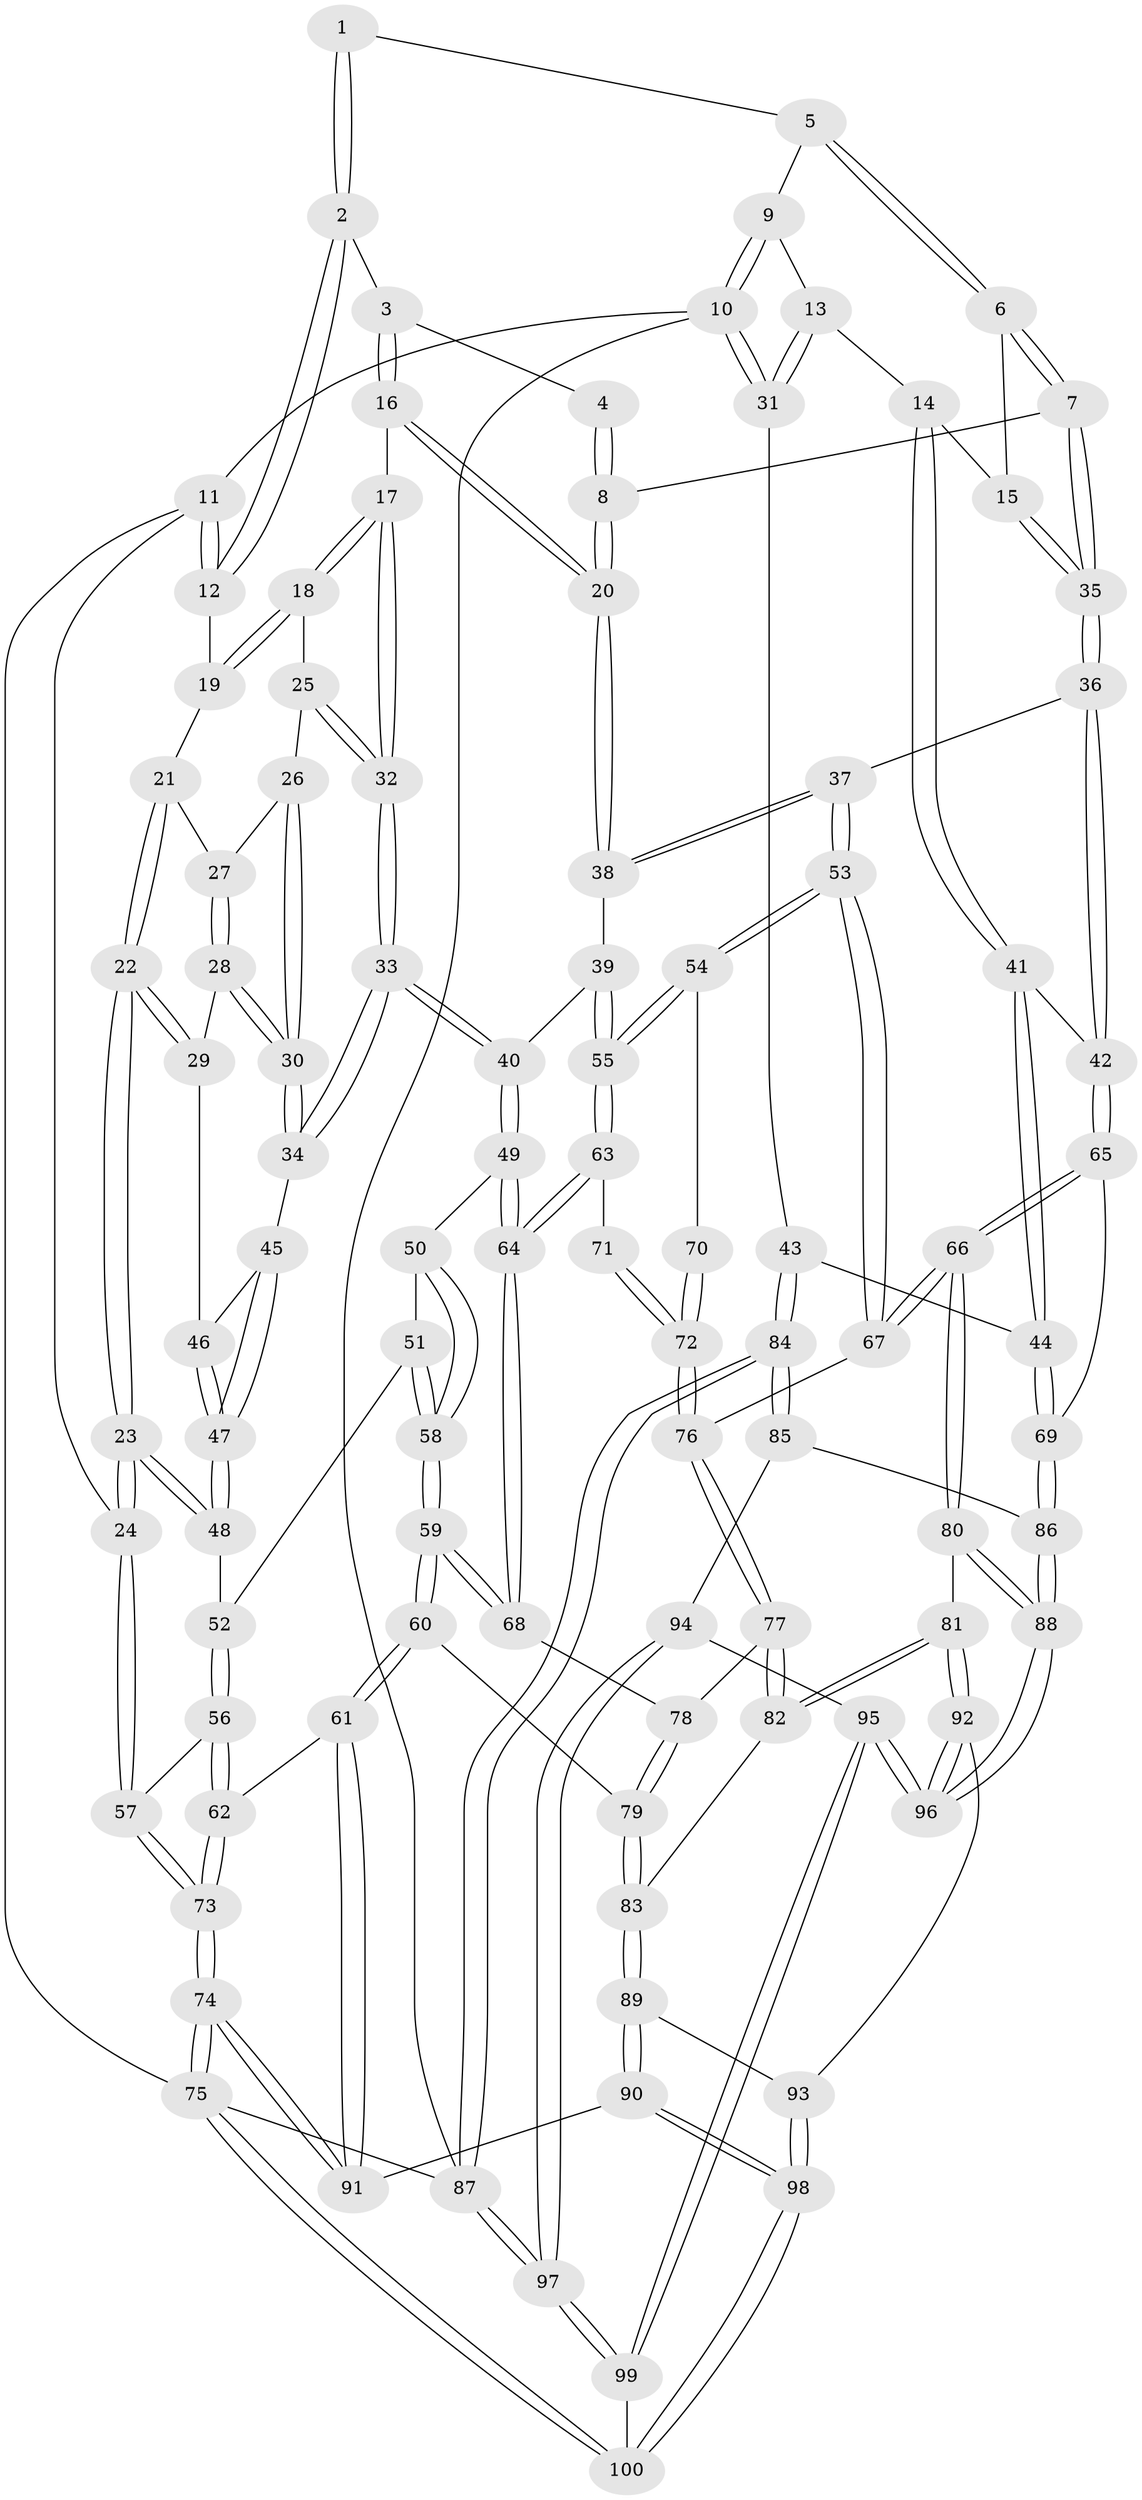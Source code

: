 // coarse degree distribution, {3: 0.41935483870967744, 4: 0.3870967741935484, 5: 0.16129032258064516, 6: 0.03225806451612903}
// Generated by graph-tools (version 1.1) at 2025/54/03/04/25 22:54:09]
// undirected, 100 vertices, 247 edges
graph export_dot {
  node [color=gray90,style=filled];
  1 [pos="+0.6170717750323989+0"];
  2 [pos="+0.24237491185543997+0"];
  3 [pos="+0.4891819357594736+0.063681416498141"];
  4 [pos="+0.5519938851921975+0"];
  5 [pos="+0.7330787872451635+0"];
  6 [pos="+0.6835521787896058+0.07627265493858253"];
  7 [pos="+0.570921182006633+0.14063279473877885"];
  8 [pos="+0.557814827111456+0.13998248870654204"];
  9 [pos="+0.8177524246532295+0"];
  10 [pos="+1+0"];
  11 [pos="+0+0"];
  12 [pos="+0.22724196712145317+0"];
  13 [pos="+0.893277083612049+0.10476384007340593"];
  14 [pos="+0.8377896909920775+0.18000725925806932"];
  15 [pos="+0.7176151006261309+0.12100298823450428"];
  16 [pos="+0.4879879413404839+0.13503783692151866"];
  17 [pos="+0.4829910051190466+0.13539344260888453"];
  18 [pos="+0.3619561747649967+0.07015801970054236"];
  19 [pos="+0.22973966513868707+0"];
  20 [pos="+0.5094033951717323+0.14507453699179265"];
  21 [pos="+0.1978382051162402+0"];
  22 [pos="+0+0.2271360064476764"];
  23 [pos="+0+0.24146974555634987"];
  24 [pos="+0+0.2455883205285497"];
  25 [pos="+0.3315209639504543+0.15511681033457841"];
  26 [pos="+0.23117774233213084+0.12928137817123853"];
  27 [pos="+0.2014234622001645+0.09548485268312555"];
  28 [pos="+0.14152942340880828+0.18669236266836314"];
  29 [pos="+0.0535078960701334+0.2343173844369456"];
  30 [pos="+0.27700234968547166+0.2749599573578856"];
  31 [pos="+1+0.16657760195951024"];
  32 [pos="+0.35113606709256767+0.2463998811010847"];
  33 [pos="+0.32513941978076527+0.31700173555080563"];
  34 [pos="+0.29970067590044647+0.3060372514372179"];
  35 [pos="+0.6596318195367831+0.3206023383782669"];
  36 [pos="+0.6631895997316537+0.3484646516756217"];
  37 [pos="+0.6522385209312941+0.3531656601499448"];
  38 [pos="+0.5029232443070816+0.3313150612487253"];
  39 [pos="+0.49283432531133986+0.33515126784511223"];
  40 [pos="+0.3384812377771631+0.33968722802164203"];
  41 [pos="+0.8641116694575864+0.3662798169681105"];
  42 [pos="+0.7639409856802667+0.36997199875448505"];
  43 [pos="+1+0.42029223187146175"];
  44 [pos="+0.9460722273171167+0.4140587109318749"];
  45 [pos="+0.2756519525710653+0.30849455318874336"];
  46 [pos="+0.12624710287896046+0.29377836539328683"];
  47 [pos="+0.1311036122449789+0.39521883125463264"];
  48 [pos="+0.13054569894453963+0.39672268749645223"];
  49 [pos="+0.3366585620859552+0.348976966036424"];
  50 [pos="+0.26294962289333507+0.42608571762551467"];
  51 [pos="+0.13697558138599553+0.40477670085903605"];
  52 [pos="+0.13060613823165793+0.4003747441622011"];
  53 [pos="+0.5821090920372527+0.5158991837494936"];
  54 [pos="+0.561274791385501+0.5128381667615429"];
  55 [pos="+0.4950177739851383+0.46895084801721887"];
  56 [pos="+0.10311725007836824+0.4265987035188741"];
  57 [pos="+0+0.35547533463224096"];
  58 [pos="+0.20781122530933405+0.5425059501256526"];
  59 [pos="+0.1941024754974024+0.6034206348221676"];
  60 [pos="+0.1900217848267743+0.610588201082672"];
  61 [pos="+0.1476929994980359+0.6274076996110077"];
  62 [pos="+0.07515691429782144+0.6015362110027781"];
  63 [pos="+0.39864475677242434+0.49859217862838867"];
  64 [pos="+0.39257094729815745+0.4973783978180818"];
  65 [pos="+0.6738033558881702+0.6099476997271983"];
  66 [pos="+0.6390949620726042+0.6224956421120081"];
  67 [pos="+0.5915505580843813+0.5364727255558039"];
  68 [pos="+0.3867443896908011+0.5067782845841308"];
  69 [pos="+0.8205558508381732+0.6121012033918433"];
  70 [pos="+0.5046668043813908+0.5400685023594454"];
  71 [pos="+0.41977184349296887+0.5155188493957137"];
  72 [pos="+0.4711049027381694+0.593501107987"];
  73 [pos="+0+0.5783687865457571"];
  74 [pos="+0+0.9333494564927346"];
  75 [pos="+0+1"];
  76 [pos="+0.4712121486435411+0.6052876172018163"];
  77 [pos="+0.46807326779038155+0.6300902709171001"];
  78 [pos="+0.3887598017129193+0.5984240394501554"];
  79 [pos="+0.30781746350807354+0.6698373195790576"];
  80 [pos="+0.5884489417215357+0.7289200820713579"];
  81 [pos="+0.5464341462487885+0.7228254137799005"];
  82 [pos="+0.4996397257860537+0.6923385164526991"];
  83 [pos="+0.3318871089458374+0.7019458827619054"];
  84 [pos="+1+0.6299263015261884"];
  85 [pos="+0.890388684722826+0.7456646477301389"];
  86 [pos="+0.8474085356492633+0.7092010764037239"];
  87 [pos="+1+1"];
  88 [pos="+0.6362818634166553+0.8127156505205082"];
  89 [pos="+0.33241058673982926+0.7235320932429832"];
  90 [pos="+0.18644507810597313+0.8633773782140359"];
  91 [pos="+0.14471627622619238+0.8148650192990055"];
  92 [pos="+0.3831528099277444+0.8439780870797798"];
  93 [pos="+0.3830507143055703+0.8440150491784179"];
  94 [pos="+0.8906142357346073+0.7713242324875842"];
  95 [pos="+0.6735212517502086+0.998897923422996"];
  96 [pos="+0.6526903665808687+0.9281321168751967"];
  97 [pos="+1+1"];
  98 [pos="+0.2715968831555583+1"];
  99 [pos="+0.6832400357503443+1"];
  100 [pos="+0.27528832544786835+1"];
  1 -- 2;
  1 -- 2;
  1 -- 5;
  2 -- 3;
  2 -- 12;
  2 -- 12;
  3 -- 4;
  3 -- 16;
  3 -- 16;
  4 -- 8;
  4 -- 8;
  5 -- 6;
  5 -- 6;
  5 -- 9;
  6 -- 7;
  6 -- 7;
  6 -- 15;
  7 -- 8;
  7 -- 35;
  7 -- 35;
  8 -- 20;
  8 -- 20;
  9 -- 10;
  9 -- 10;
  9 -- 13;
  10 -- 11;
  10 -- 31;
  10 -- 31;
  10 -- 87;
  11 -- 12;
  11 -- 12;
  11 -- 24;
  11 -- 75;
  12 -- 19;
  13 -- 14;
  13 -- 31;
  13 -- 31;
  14 -- 15;
  14 -- 41;
  14 -- 41;
  15 -- 35;
  15 -- 35;
  16 -- 17;
  16 -- 20;
  16 -- 20;
  17 -- 18;
  17 -- 18;
  17 -- 32;
  17 -- 32;
  18 -- 19;
  18 -- 19;
  18 -- 25;
  19 -- 21;
  20 -- 38;
  20 -- 38;
  21 -- 22;
  21 -- 22;
  21 -- 27;
  22 -- 23;
  22 -- 23;
  22 -- 29;
  22 -- 29;
  23 -- 24;
  23 -- 24;
  23 -- 48;
  23 -- 48;
  24 -- 57;
  24 -- 57;
  25 -- 26;
  25 -- 32;
  25 -- 32;
  26 -- 27;
  26 -- 30;
  26 -- 30;
  27 -- 28;
  27 -- 28;
  28 -- 29;
  28 -- 30;
  28 -- 30;
  29 -- 46;
  30 -- 34;
  30 -- 34;
  31 -- 43;
  32 -- 33;
  32 -- 33;
  33 -- 34;
  33 -- 34;
  33 -- 40;
  33 -- 40;
  34 -- 45;
  35 -- 36;
  35 -- 36;
  36 -- 37;
  36 -- 42;
  36 -- 42;
  37 -- 38;
  37 -- 38;
  37 -- 53;
  37 -- 53;
  38 -- 39;
  39 -- 40;
  39 -- 55;
  39 -- 55;
  40 -- 49;
  40 -- 49;
  41 -- 42;
  41 -- 44;
  41 -- 44;
  42 -- 65;
  42 -- 65;
  43 -- 44;
  43 -- 84;
  43 -- 84;
  44 -- 69;
  44 -- 69;
  45 -- 46;
  45 -- 47;
  45 -- 47;
  46 -- 47;
  46 -- 47;
  47 -- 48;
  47 -- 48;
  48 -- 52;
  49 -- 50;
  49 -- 64;
  49 -- 64;
  50 -- 51;
  50 -- 58;
  50 -- 58;
  51 -- 52;
  51 -- 58;
  51 -- 58;
  52 -- 56;
  52 -- 56;
  53 -- 54;
  53 -- 54;
  53 -- 67;
  53 -- 67;
  54 -- 55;
  54 -- 55;
  54 -- 70;
  55 -- 63;
  55 -- 63;
  56 -- 57;
  56 -- 62;
  56 -- 62;
  57 -- 73;
  57 -- 73;
  58 -- 59;
  58 -- 59;
  59 -- 60;
  59 -- 60;
  59 -- 68;
  59 -- 68;
  60 -- 61;
  60 -- 61;
  60 -- 79;
  61 -- 62;
  61 -- 91;
  61 -- 91;
  62 -- 73;
  62 -- 73;
  63 -- 64;
  63 -- 64;
  63 -- 71;
  64 -- 68;
  64 -- 68;
  65 -- 66;
  65 -- 66;
  65 -- 69;
  66 -- 67;
  66 -- 67;
  66 -- 80;
  66 -- 80;
  67 -- 76;
  68 -- 78;
  69 -- 86;
  69 -- 86;
  70 -- 72;
  70 -- 72;
  71 -- 72;
  71 -- 72;
  72 -- 76;
  72 -- 76;
  73 -- 74;
  73 -- 74;
  74 -- 75;
  74 -- 75;
  74 -- 91;
  74 -- 91;
  75 -- 100;
  75 -- 100;
  75 -- 87;
  76 -- 77;
  76 -- 77;
  77 -- 78;
  77 -- 82;
  77 -- 82;
  78 -- 79;
  78 -- 79;
  79 -- 83;
  79 -- 83;
  80 -- 81;
  80 -- 88;
  80 -- 88;
  81 -- 82;
  81 -- 82;
  81 -- 92;
  81 -- 92;
  82 -- 83;
  83 -- 89;
  83 -- 89;
  84 -- 85;
  84 -- 85;
  84 -- 87;
  84 -- 87;
  85 -- 86;
  85 -- 94;
  86 -- 88;
  86 -- 88;
  87 -- 97;
  87 -- 97;
  88 -- 96;
  88 -- 96;
  89 -- 90;
  89 -- 90;
  89 -- 93;
  90 -- 91;
  90 -- 98;
  90 -- 98;
  92 -- 93;
  92 -- 96;
  92 -- 96;
  93 -- 98;
  93 -- 98;
  94 -- 95;
  94 -- 97;
  94 -- 97;
  95 -- 96;
  95 -- 96;
  95 -- 99;
  95 -- 99;
  97 -- 99;
  97 -- 99;
  98 -- 100;
  98 -- 100;
  99 -- 100;
}
